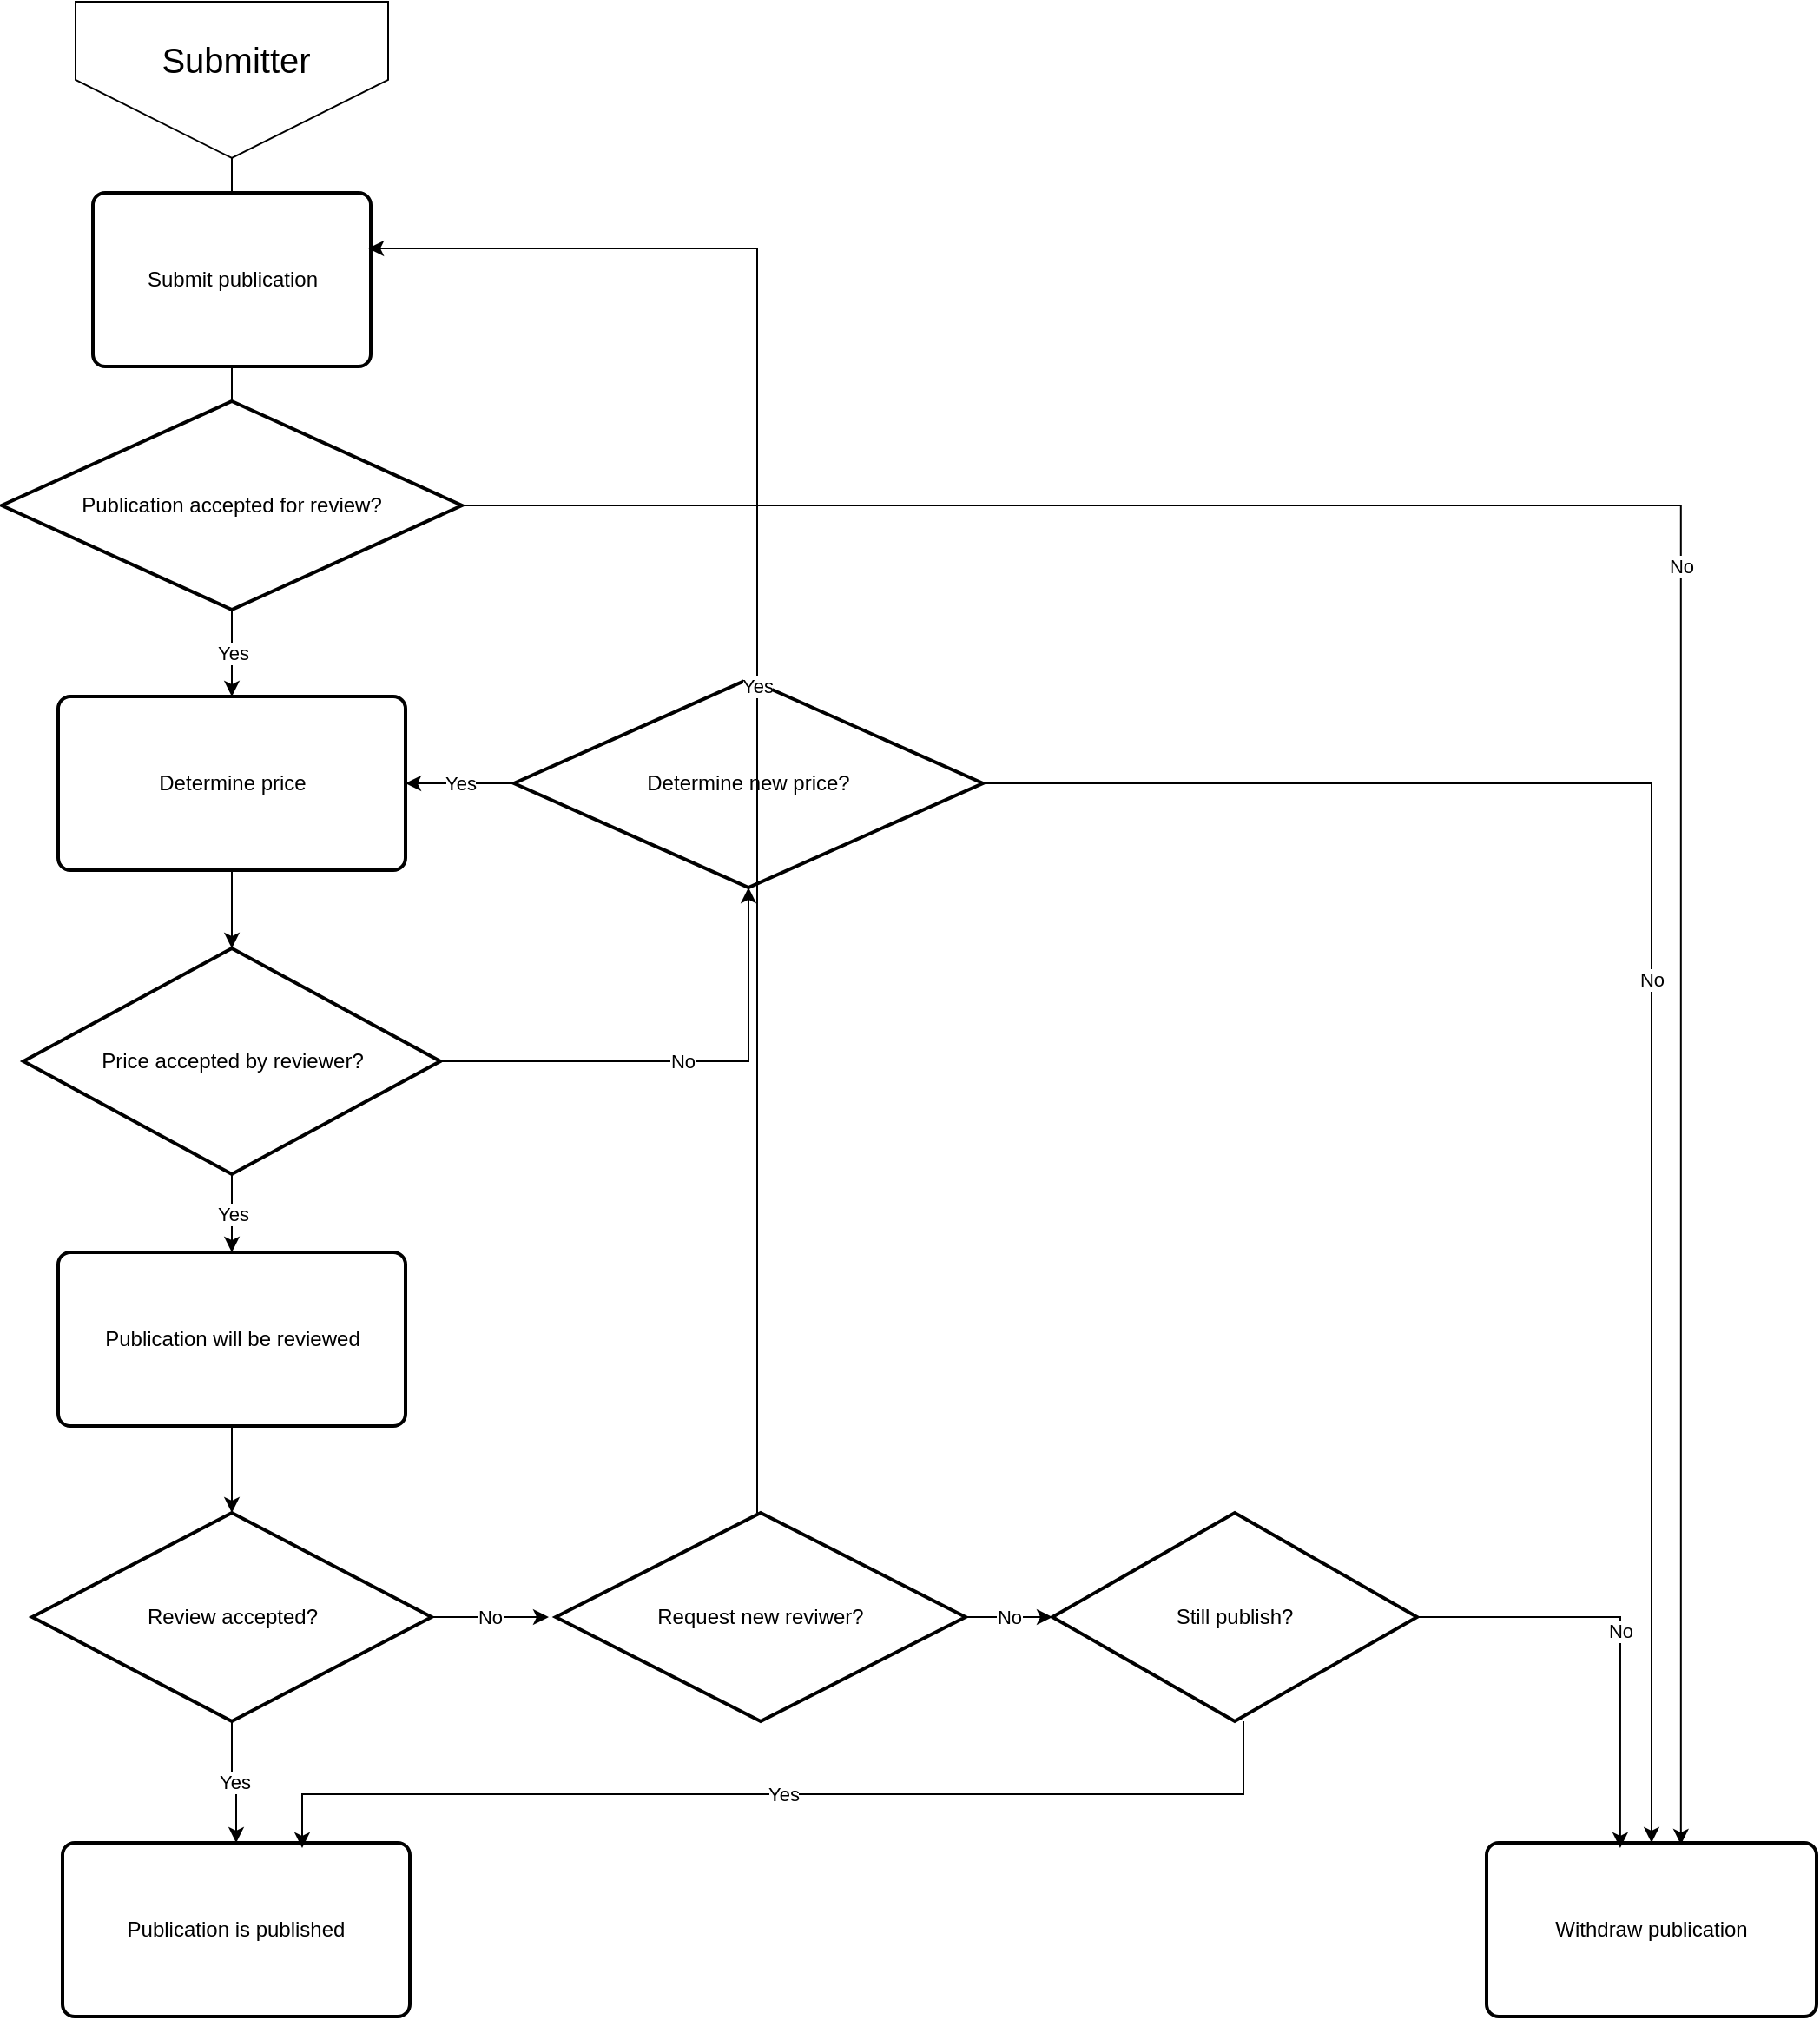 <mxfile version="27.1.6">
  <diagram name="Pagina-1" id="56h0xurWFAArHX52Prrb">
    <mxGraphModel dx="1426" dy="783" grid="1" gridSize="10" guides="1" tooltips="1" connect="1" arrows="1" fold="1" page="1" pageScale="1" pageWidth="827" pageHeight="1169" math="0" shadow="0">
      <root>
        <mxCell id="0" />
        <mxCell id="1" parent="0" />
        <mxCell id="rB-pPht_3Cf8Duxanpec-2" value="" style="edgeStyle=orthogonalEdgeStyle;rounded=0;orthogonalLoop=1;jettySize=auto;html=1;" edge="1" parent="1" source="scuC8IseUvqoLZXomoLP-1">
          <mxGeometry relative="1" as="geometry">
            <mxPoint x="160" y="185" as="targetPoint" />
          </mxGeometry>
        </mxCell>
        <mxCell id="scuC8IseUvqoLZXomoLP-1" value="" style="verticalLabelPosition=bottom;verticalAlign=top;html=1;shape=offPageConnector;rounded=0;size=0.5;" parent="1" vertex="1">
          <mxGeometry x="87.5" y="40" width="180" height="90" as="geometry" />
        </mxCell>
        <mxCell id="scuC8IseUvqoLZXomoLP-2" value="&lt;div&gt;Submitter&lt;/div&gt;&lt;div&gt;&lt;br&gt;&lt;/div&gt;" style="text;html=1;align=center;verticalAlign=middle;whiteSpace=wrap;rounded=0;fontSize=20;" parent="1" vertex="1">
          <mxGeometry x="150" y="70" width="60" height="30" as="geometry" />
        </mxCell>
        <mxCell id="rB-pPht_3Cf8Duxanpec-6" value="" style="edgeStyle=orthogonalEdgeStyle;rounded=0;orthogonalLoop=1;jettySize=auto;html=1;" edge="1" parent="1" source="scuC8IseUvqoLZXomoLP-3">
          <mxGeometry relative="1" as="geometry">
            <mxPoint x="165" y="315" as="targetPoint" />
          </mxGeometry>
        </mxCell>
        <mxCell id="scuC8IseUvqoLZXomoLP-3" value="Submit publication" style="rounded=1;whiteSpace=wrap;html=1;absoluteArcSize=1;arcSize=14;strokeWidth=2;" parent="1" vertex="1">
          <mxGeometry x="97.5" y="150" width="160" height="100" as="geometry" />
        </mxCell>
        <mxCell id="rB-pPht_3Cf8Duxanpec-3" value="Publication accepted for review?" style="strokeWidth=2;html=1;shape=mxgraph.flowchart.decision;whiteSpace=wrap;" vertex="1" parent="1">
          <mxGeometry x="45" y="270" width="265" height="120" as="geometry" />
        </mxCell>
        <mxCell id="rB-pPht_3Cf8Duxanpec-5" style="edgeStyle=orthogonalEdgeStyle;rounded=0;orthogonalLoop=1;jettySize=auto;html=1;exitX=0.5;exitY=1;exitDx=0;exitDy=0;" edge="1" parent="1" source="scuC8IseUvqoLZXomoLP-3" target="scuC8IseUvqoLZXomoLP-3">
          <mxGeometry relative="1" as="geometry" />
        </mxCell>
        <mxCell id="rB-pPht_3Cf8Duxanpec-13" value="" style="edgeStyle=orthogonalEdgeStyle;rounded=0;orthogonalLoop=1;jettySize=auto;html=1;" edge="1" parent="1" source="rB-pPht_3Cf8Duxanpec-7" target="rB-pPht_3Cf8Duxanpec-10">
          <mxGeometry relative="1" as="geometry" />
        </mxCell>
        <mxCell id="rB-pPht_3Cf8Duxanpec-21" value="Yes" style="edgeStyle=orthogonalEdgeStyle;rounded=0;orthogonalLoop=1;jettySize=auto;html=1;" edge="1" parent="1" source="rB-pPht_3Cf8Duxanpec-3" target="rB-pPht_3Cf8Duxanpec-7">
          <mxGeometry relative="1" as="geometry" />
        </mxCell>
        <mxCell id="rB-pPht_3Cf8Duxanpec-7" value="Determine price" style="rounded=1;whiteSpace=wrap;html=1;absoluteArcSize=1;arcSize=14;strokeWidth=2;" vertex="1" parent="1">
          <mxGeometry x="77.5" y="440" width="200" height="100" as="geometry" />
        </mxCell>
        <mxCell id="rB-pPht_3Cf8Duxanpec-15" value="No" style="edgeStyle=orthogonalEdgeStyle;rounded=0;orthogonalLoop=1;jettySize=auto;html=1;" edge="1" parent="1" source="rB-pPht_3Cf8Duxanpec-10" target="rB-pPht_3Cf8Duxanpec-14">
          <mxGeometry relative="1" as="geometry" />
        </mxCell>
        <mxCell id="rB-pPht_3Cf8Duxanpec-23" value="Yes" style="edgeStyle=orthogonalEdgeStyle;rounded=0;orthogonalLoop=1;jettySize=auto;html=1;" edge="1" parent="1" source="rB-pPht_3Cf8Duxanpec-10" target="rB-pPht_3Cf8Duxanpec-22">
          <mxGeometry relative="1" as="geometry" />
        </mxCell>
        <mxCell id="rB-pPht_3Cf8Duxanpec-10" value="Price accepted by reviewer?" style="strokeWidth=2;html=1;shape=mxgraph.flowchart.decision;whiteSpace=wrap;" vertex="1" parent="1">
          <mxGeometry x="57.5" y="585" width="240" height="130" as="geometry" />
        </mxCell>
        <mxCell id="rB-pPht_3Cf8Duxanpec-17" value="Yes" style="edgeStyle=orthogonalEdgeStyle;rounded=0;orthogonalLoop=1;jettySize=auto;html=1;" edge="1" parent="1" source="rB-pPht_3Cf8Duxanpec-14" target="rB-pPht_3Cf8Duxanpec-7">
          <mxGeometry relative="1" as="geometry" />
        </mxCell>
        <mxCell id="rB-pPht_3Cf8Duxanpec-19" value="No" style="edgeStyle=orthogonalEdgeStyle;rounded=0;orthogonalLoop=1;jettySize=auto;html=1;entryX=0.5;entryY=0;entryDx=0;entryDy=0;" edge="1" parent="1" source="rB-pPht_3Cf8Duxanpec-14" target="rB-pPht_3Cf8Duxanpec-18">
          <mxGeometry relative="1" as="geometry" />
        </mxCell>
        <mxCell id="rB-pPht_3Cf8Duxanpec-14" value="&lt;div&gt;Determine new price?&lt;/div&gt;" style="strokeWidth=2;html=1;shape=mxgraph.flowchart.decision;whiteSpace=wrap;" vertex="1" parent="1">
          <mxGeometry x="340" y="430" width="270" height="120" as="geometry" />
        </mxCell>
        <mxCell id="rB-pPht_3Cf8Duxanpec-18" value="Withdraw publication" style="rounded=1;whiteSpace=wrap;html=1;absoluteArcSize=1;arcSize=14;strokeWidth=2;" vertex="1" parent="1">
          <mxGeometry x="900" y="1100" width="190" height="100" as="geometry" />
        </mxCell>
        <mxCell id="rB-pPht_3Cf8Duxanpec-20" value="No" style="edgeStyle=orthogonalEdgeStyle;rounded=0;orthogonalLoop=1;jettySize=auto;html=1;entryX=0.589;entryY=0.01;entryDx=0;entryDy=0;entryPerimeter=0;" edge="1" parent="1" source="rB-pPht_3Cf8Duxanpec-3" target="rB-pPht_3Cf8Duxanpec-18">
          <mxGeometry relative="1" as="geometry" />
        </mxCell>
        <mxCell id="rB-pPht_3Cf8Duxanpec-22" value="Publication will be reviewed" style="rounded=1;whiteSpace=wrap;html=1;absoluteArcSize=1;arcSize=14;strokeWidth=2;" vertex="1" parent="1">
          <mxGeometry x="77.5" y="760" width="200" height="100" as="geometry" />
        </mxCell>
        <mxCell id="rB-pPht_3Cf8Duxanpec-25" value="" style="edgeStyle=orthogonalEdgeStyle;rounded=0;orthogonalLoop=1;jettySize=auto;html=1;" edge="1" parent="1" source="rB-pPht_3Cf8Duxanpec-22" target="rB-pPht_3Cf8Duxanpec-24">
          <mxGeometry relative="1" as="geometry" />
        </mxCell>
        <mxCell id="rB-pPht_3Cf8Duxanpec-30" value="No" style="edgeStyle=orthogonalEdgeStyle;rounded=0;orthogonalLoop=1;jettySize=auto;html=1;exitX=1;exitY=0.5;exitDx=0;exitDy=0;exitPerimeter=0;" edge="1" parent="1" source="rB-pPht_3Cf8Duxanpec-24">
          <mxGeometry relative="1" as="geometry">
            <mxPoint x="360" y="970" as="targetPoint" />
          </mxGeometry>
        </mxCell>
        <mxCell id="rB-pPht_3Cf8Duxanpec-24" value="Review accepted?" style="strokeWidth=2;html=1;shape=mxgraph.flowchart.decision;whiteSpace=wrap;" vertex="1" parent="1">
          <mxGeometry x="62.5" y="910" width="230" height="120" as="geometry" />
        </mxCell>
        <mxCell id="rB-pPht_3Cf8Duxanpec-27" value="Yes" style="edgeStyle=orthogonalEdgeStyle;rounded=0;orthogonalLoop=1;jettySize=auto;html=1;" edge="1" parent="1" source="rB-pPht_3Cf8Duxanpec-24" target="rB-pPht_3Cf8Duxanpec-26">
          <mxGeometry relative="1" as="geometry" />
        </mxCell>
        <mxCell id="rB-pPht_3Cf8Duxanpec-26" value="Publication is published" style="rounded=1;whiteSpace=wrap;html=1;absoluteArcSize=1;arcSize=14;strokeWidth=2;" vertex="1" parent="1">
          <mxGeometry x="80" y="1100" width="200" height="100" as="geometry" />
        </mxCell>
        <mxCell id="rB-pPht_3Cf8Duxanpec-33" value="No" style="edgeStyle=orthogonalEdgeStyle;rounded=0;orthogonalLoop=1;jettySize=auto;html=1;" edge="1" parent="1" source="rB-pPht_3Cf8Duxanpec-28" target="rB-pPht_3Cf8Duxanpec-31">
          <mxGeometry relative="1" as="geometry" />
        </mxCell>
        <mxCell id="rB-pPht_3Cf8Duxanpec-36" value="Yes" style="edgeStyle=orthogonalEdgeStyle;rounded=0;orthogonalLoop=1;jettySize=auto;html=1;entryX=0.991;entryY=0.32;entryDx=0;entryDy=0;entryPerimeter=0;" edge="1" parent="1" source="rB-pPht_3Cf8Duxanpec-28" target="scuC8IseUvqoLZXomoLP-3">
          <mxGeometry relative="1" as="geometry">
            <mxPoint x="270" y="171" as="targetPoint" />
            <Array as="points">
              <mxPoint x="480" y="182" />
            </Array>
          </mxGeometry>
        </mxCell>
        <mxCell id="rB-pPht_3Cf8Duxanpec-28" value="&lt;div&gt;Request new reviwer?&lt;/div&gt;" style="strokeWidth=2;html=1;shape=mxgraph.flowchart.decision;whiteSpace=wrap;" vertex="1" parent="1">
          <mxGeometry x="364" y="910" width="236" height="120" as="geometry" />
        </mxCell>
        <mxCell id="rB-pPht_3Cf8Duxanpec-31" value="Still publish?" style="strokeWidth=2;html=1;shape=mxgraph.flowchart.decision;whiteSpace=wrap;" vertex="1" parent="1">
          <mxGeometry x="650" y="910" width="210" height="120" as="geometry" />
        </mxCell>
        <mxCell id="rB-pPht_3Cf8Duxanpec-32" value="Yes" style="edgeStyle=orthogonalEdgeStyle;rounded=0;orthogonalLoop=1;jettySize=auto;html=1;entryX=0.69;entryY=0.03;entryDx=0;entryDy=0;entryPerimeter=0;" edge="1" parent="1" source="rB-pPht_3Cf8Duxanpec-31" target="rB-pPht_3Cf8Duxanpec-26">
          <mxGeometry relative="1" as="geometry">
            <Array as="points">
              <mxPoint x="760" y="1072" />
            </Array>
          </mxGeometry>
        </mxCell>
        <mxCell id="rB-pPht_3Cf8Duxanpec-34" value="No" style="edgeStyle=orthogonalEdgeStyle;rounded=0;orthogonalLoop=1;jettySize=auto;html=1;entryX=0.405;entryY=0.03;entryDx=0;entryDy=0;entryPerimeter=0;" edge="1" parent="1" source="rB-pPht_3Cf8Duxanpec-31" target="rB-pPht_3Cf8Duxanpec-18">
          <mxGeometry relative="1" as="geometry" />
        </mxCell>
      </root>
    </mxGraphModel>
  </diagram>
</mxfile>
